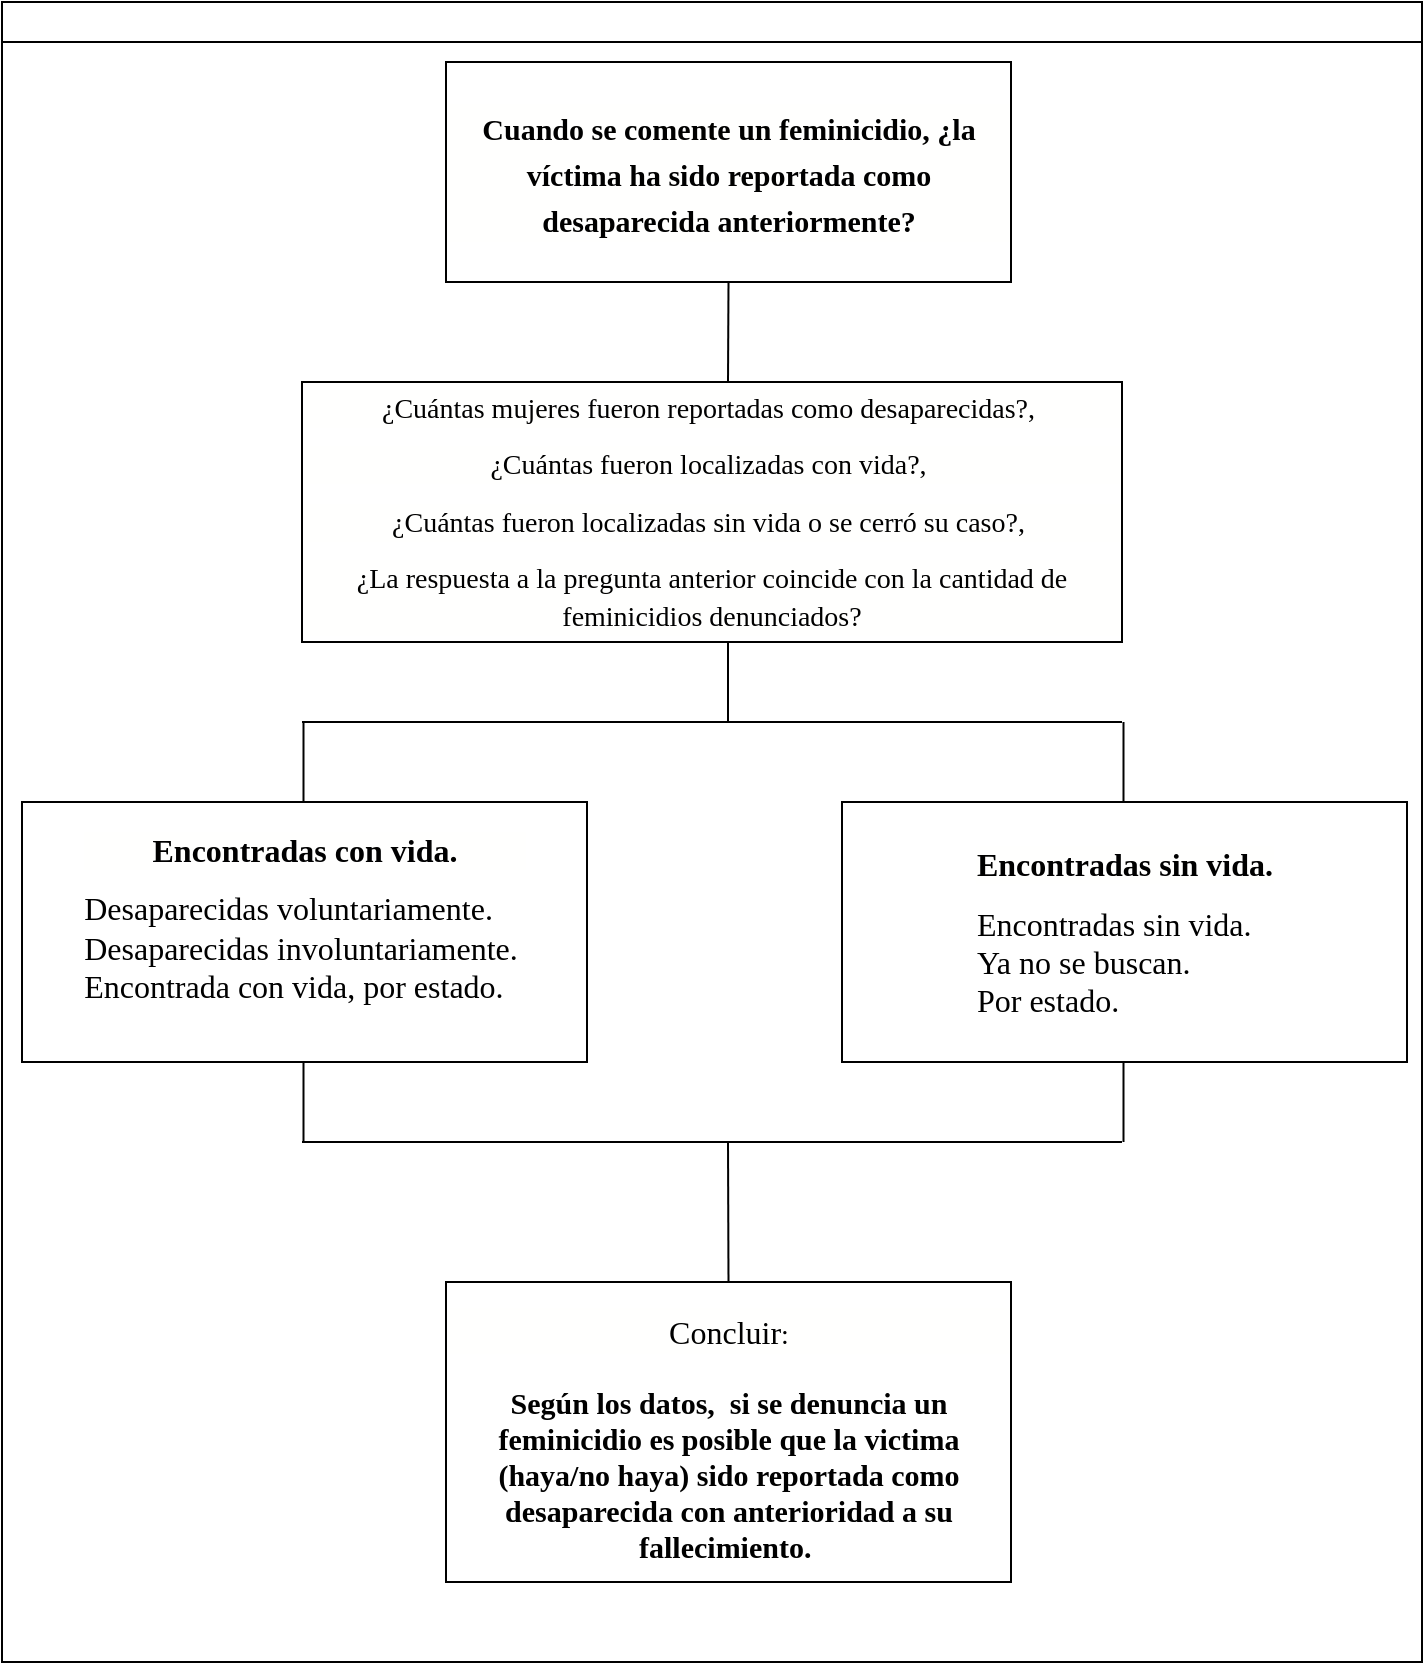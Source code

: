 <mxfile version="20.5.1" type="github">
  <diagram id="prtHgNgQTEPvFCAcTncT" name="Page-1">
    <mxGraphModel dx="868" dy="482" grid="1" gridSize="10" guides="1" tooltips="1" connect="1" arrows="1" fold="1" page="1" pageScale="1" pageWidth="827" pageHeight="1169" math="0" shadow="0">
      <root>
        <mxCell id="0" />
        <mxCell id="1" parent="0" />
        <mxCell id="dNxyNK7c78bLwvsdeMH5-11" value="" style="swimlane;html=1;startSize=20;horizontal=1;containerType=tree;glass=0;" parent="1" vertex="1">
          <mxGeometry x="50" y="120" width="710" height="830" as="geometry" />
        </mxCell>
        <mxCell id="70ofpb50SstE-vDiVIDm-1" value="&lt;p style=&quot;line-height: 1;&quot;&gt;&lt;/p&gt;&lt;h1 style=&quot;background-color: rgb(255, 255, 254); line-height: 19px;&quot;&gt;&lt;b style=&quot;&quot;&gt;&lt;font style=&quot;font-size: 15px;&quot; face=&quot;Times New Roman&quot;&gt;Cuando se comente un feminicidio, ¿la víctima ha sido reportada como desaparecida anteriormente?&lt;/font&gt;&lt;/b&gt;&lt;/h1&gt;&lt;p&gt;&lt;/p&gt;" style="rounded=0;whiteSpace=wrap;html=1;align=center;" parent="dNxyNK7c78bLwvsdeMH5-11" vertex="1">
          <mxGeometry x="222" y="30" width="282.5" height="110" as="geometry" />
        </mxCell>
        <mxCell id="70ofpb50SstE-vDiVIDm-2" value="&lt;p style=&quot;line-height: 1;&quot;&gt;&lt;/p&gt;&lt;h1 style=&quot;background-color: rgb(255, 255, 254); line-height: 19px; font-size: 14px;&quot;&gt;&lt;font style=&quot;font-weight: normal; font-size: 14px;&quot; face=&quot;Times New Roman&quot;&gt;¿Cuántas mujeres fueron reportadas como desaparecidas?,&amp;nbsp;&lt;/font&gt;&lt;/h1&gt;&lt;h1 style=&quot;background-color: rgb(255, 255, 254); line-height: 19px; font-size: 14px;&quot;&gt;&lt;font style=&quot;font-weight: normal; font-size: 14px;&quot; face=&quot;Times New Roman&quot;&gt;¿Cuántas fueron localizadas con vida?,&amp;nbsp;&lt;/font&gt;&lt;/h1&gt;&lt;h1 style=&quot;background-color: rgb(255, 255, 254); line-height: 19px; font-size: 14px;&quot;&gt;&lt;font style=&quot;font-weight: normal; font-size: 14px;&quot; face=&quot;Times New Roman&quot;&gt;¿Cuántas fueron localizadas sin vida o se cerró su caso?,&amp;nbsp;&lt;/font&gt;&lt;/h1&gt;&lt;h1 style=&quot;background-color: rgb(255, 255, 254); line-height: 19px; font-size: 14px;&quot;&gt;&lt;font style=&quot;font-weight: normal; font-size: 14px;&quot; face=&quot;Times New Roman&quot;&gt;¿La respuesta a la pregunta anterior coincide con la cantidad de feminicidios denunciados?&lt;/font&gt;&lt;/h1&gt;&lt;p&gt;&lt;/p&gt;" style="rounded=0;whiteSpace=wrap;html=1;align=center;" parent="dNxyNK7c78bLwvsdeMH5-11" vertex="1">
          <mxGeometry x="150" y="190" width="410" height="130" as="geometry" />
        </mxCell>
        <mxCell id="70ofpb50SstE-vDiVIDm-3" value="&lt;p style=&quot;line-height: 1;&quot;&gt;&lt;/p&gt;&lt;h1 style=&quot;background-color: rgb(255, 255, 254); line-height: 19px; font-size: 16px;&quot;&gt;&lt;font style=&quot;font-size: 16px;&quot; face=&quot;Times New Roman&quot;&gt;Encontradas con vida.&lt;/font&gt;&lt;/h1&gt;&lt;div style=&quot;text-align: left; font-size: 16px;&quot;&gt;&lt;font style=&quot;font-size: 16px;&quot;&gt;&lt;span style=&quot;font-family: &amp;quot;Times New Roman&amp;quot;; background-color: initial;&quot;&gt;Desaparecidas voluntariamente.&lt;/span&gt;&lt;br&gt;&lt;/font&gt;&lt;/div&gt;&lt;div style=&quot;text-align: left; font-size: 16px;&quot;&gt;&lt;font style=&quot;font-weight: normal; font-size: 16px;&quot; face=&quot;Times New Roman&quot;&gt;Desaparecidas involuntariamente.&amp;nbsp;&lt;/font&gt;&lt;/div&gt;&lt;div style=&quot;text-align: left; font-size: 16px;&quot;&gt;&lt;font style=&quot;font-weight: normal; font-size: 16px;&quot; face=&quot;Times New Roman&quot;&gt;Encontrada con vida, por estado.&lt;/font&gt;&lt;/div&gt;&lt;div style=&quot;text-align: left;&quot;&gt;&lt;font style=&quot;font-weight: normal;&quot; face=&quot;Times New Roman&quot;&gt;&lt;br&gt;&lt;/font&gt;&lt;/div&gt;&lt;p&gt;&lt;/p&gt;" style="rounded=0;whiteSpace=wrap;html=1;align=center;" parent="dNxyNK7c78bLwvsdeMH5-11" vertex="1">
          <mxGeometry x="10" y="400" width="282.5" height="130" as="geometry" />
        </mxCell>
        <mxCell id="70ofpb50SstE-vDiVIDm-4" value="&lt;p style=&quot;line-height: 1;&quot;&gt;&lt;/p&gt;&lt;h1 style=&quot;background-color: rgb(255, 255, 254); line-height: 19px; font-size: 16px;&quot;&gt;&lt;font style=&quot;font-size: 16px;&quot; face=&quot;Times New Roman&quot;&gt;Encontradas sin vida.&lt;/font&gt;&lt;/h1&gt;&lt;div style=&quot;text-align: left; font-size: 16px;&quot;&gt;&lt;font style=&quot;font-weight: normal; font-size: 16px;&quot; face=&quot;Times New Roman&quot;&gt;Encontradas sin vida.&lt;/font&gt;&lt;/div&gt;&lt;div style=&quot;text-align: left; font-size: 16px;&quot;&gt;&lt;font style=&quot;font-size: 16px;&quot;&gt;&lt;span style=&quot;font-family: &amp;quot;Times New Roman&amp;quot;; background-color: initial;&quot;&gt;Ya no se buscan.&lt;/span&gt;&lt;span style=&quot;background-color: initial; font-family: &amp;quot;Times New Roman&amp;quot;;&quot;&gt;&amp;nbsp;&lt;/span&gt;&lt;/font&gt;&lt;/div&gt;&lt;div style=&quot;text-align: left; font-size: 16px;&quot;&gt;&lt;span style=&quot;font-family: &amp;quot;Times New Roman&amp;quot;;&quot;&gt;&lt;font style=&quot;font-size: 16px;&quot;&gt;Por estado.&lt;/font&gt;&lt;/span&gt;&lt;span style=&quot;font-size: 13px; background-color: initial; font-family: &amp;quot;Times New Roman&amp;quot;;&quot;&gt;&lt;br&gt;&lt;/span&gt;&lt;/div&gt;&lt;p&gt;&lt;/p&gt;" style="rounded=0;whiteSpace=wrap;html=1;align=center;" parent="dNxyNK7c78bLwvsdeMH5-11" vertex="1">
          <mxGeometry x="420" y="400" width="282.5" height="130" as="geometry" />
        </mxCell>
        <mxCell id="70ofpb50SstE-vDiVIDm-5" value="&lt;p style=&quot;line-height: 1;&quot;&gt;&lt;/p&gt;&lt;h1 style=&quot;background-color: rgb(255, 255, 254); line-height: 19px;&quot;&gt;&lt;font style=&quot;font-weight: normal;&quot; face=&quot;Times New Roman&quot;&gt;&lt;font style=&quot;font-size: 16px;&quot;&gt;Concluir&lt;/font&gt;&lt;span style=&quot;font-size: 14px;&quot;&gt;:&lt;/span&gt;&lt;/font&gt;&lt;/h1&gt;&lt;div&gt;&lt;b style=&quot;font-family: &amp;quot;Times New Roman&amp;quot;; font-size: 15px;&quot;&gt;Según los datos,&amp;nbsp; si se denuncia un feminicidio es posible que la victima (haya/no haya) sido reportada como desaparecida con anterioridad a su fallecimiento.&amp;nbsp;&lt;/b&gt;&lt;br&gt;&lt;/div&gt;&lt;p&gt;&lt;/p&gt;" style="rounded=0;whiteSpace=wrap;html=1;align=center;" parent="dNxyNK7c78bLwvsdeMH5-11" vertex="1">
          <mxGeometry x="222" y="640" width="282.5" height="150" as="geometry" />
        </mxCell>
        <mxCell id="70ofpb50SstE-vDiVIDm-7" value="" style="endArrow=none;html=1;rounded=0;fontFamily=Times New Roman;fontSize=14;" parent="dNxyNK7c78bLwvsdeMH5-11" edge="1">
          <mxGeometry width="50" height="50" relative="1" as="geometry">
            <mxPoint x="363" y="360" as="sourcePoint" />
            <mxPoint x="363" y="320" as="targetPoint" />
          </mxGeometry>
        </mxCell>
        <mxCell id="70ofpb50SstE-vDiVIDm-8" value="" style="endArrow=none;html=1;rounded=0;fontFamily=Times New Roman;fontSize=14;" parent="dNxyNK7c78bLwvsdeMH5-11" edge="1">
          <mxGeometry width="50" height="50" relative="1" as="geometry">
            <mxPoint x="364" y="360" as="sourcePoint" />
            <mxPoint x="560" y="360" as="targetPoint" />
          </mxGeometry>
        </mxCell>
        <mxCell id="70ofpb50SstE-vDiVIDm-9" value="" style="endArrow=none;html=1;rounded=0;fontFamily=Times New Roman;fontSize=14;" parent="dNxyNK7c78bLwvsdeMH5-11" edge="1">
          <mxGeometry width="50" height="50" relative="1" as="geometry">
            <mxPoint x="150" y="360" as="sourcePoint" />
            <mxPoint x="364" y="360" as="targetPoint" />
          </mxGeometry>
        </mxCell>
        <mxCell id="70ofpb50SstE-vDiVIDm-10" value="" style="endArrow=none;html=1;rounded=0;fontFamily=Times New Roman;fontSize=14;" parent="dNxyNK7c78bLwvsdeMH5-11" edge="1">
          <mxGeometry width="50" height="50" relative="1" as="geometry">
            <mxPoint x="560.75" y="400" as="sourcePoint" />
            <mxPoint x="560.75" y="360" as="targetPoint" />
          </mxGeometry>
        </mxCell>
        <mxCell id="70ofpb50SstE-vDiVIDm-12" value="" style="endArrow=none;html=1;rounded=0;fontFamily=Times New Roman;fontSize=14;" parent="dNxyNK7c78bLwvsdeMH5-11" edge="1">
          <mxGeometry width="50" height="50" relative="1" as="geometry">
            <mxPoint x="150.75" y="400" as="sourcePoint" />
            <mxPoint x="150.75" y="360" as="targetPoint" />
          </mxGeometry>
        </mxCell>
        <mxCell id="70ofpb50SstE-vDiVIDm-13" value="" style="endArrow=none;html=1;rounded=0;fontFamily=Times New Roman;fontSize=14;" parent="dNxyNK7c78bLwvsdeMH5-11" edge="1">
          <mxGeometry width="50" height="50" relative="1" as="geometry">
            <mxPoint x="150.75" y="570" as="sourcePoint" />
            <mxPoint x="150.75" y="530" as="targetPoint" />
          </mxGeometry>
        </mxCell>
        <mxCell id="70ofpb50SstE-vDiVIDm-14" value="" style="endArrow=none;html=1;rounded=0;fontFamily=Times New Roman;fontSize=14;" parent="dNxyNK7c78bLwvsdeMH5-11" edge="1">
          <mxGeometry width="50" height="50" relative="1" as="geometry">
            <mxPoint x="560.75" y="570" as="sourcePoint" />
            <mxPoint x="560.75" y="530" as="targetPoint" />
          </mxGeometry>
        </mxCell>
        <mxCell id="70ofpb50SstE-vDiVIDm-15" value="" style="endArrow=none;html=1;rounded=0;fontFamily=Times New Roman;fontSize=14;" parent="dNxyNK7c78bLwvsdeMH5-11" edge="1">
          <mxGeometry width="50" height="50" relative="1" as="geometry">
            <mxPoint x="150" y="570" as="sourcePoint" />
            <mxPoint x="560" y="570" as="targetPoint" />
          </mxGeometry>
        </mxCell>
        <mxCell id="70ofpb50SstE-vDiVIDm-16" value="" style="endArrow=none;html=1;rounded=0;fontFamily=Times New Roman;fontSize=14;exitX=0.5;exitY=0;exitDx=0;exitDy=0;" parent="dNxyNK7c78bLwvsdeMH5-11" source="70ofpb50SstE-vDiVIDm-5" edge="1">
          <mxGeometry width="50" height="50" relative="1" as="geometry">
            <mxPoint x="363" y="610" as="sourcePoint" />
            <mxPoint x="363" y="570" as="targetPoint" />
          </mxGeometry>
        </mxCell>
        <mxCell id="70ofpb50SstE-vDiVIDm-17" value="" style="endArrow=none;html=1;rounded=0;fontFamily=Times New Roman;fontSize=14;entryX=0.5;entryY=1;entryDx=0;entryDy=0;" parent="dNxyNK7c78bLwvsdeMH5-11" target="70ofpb50SstE-vDiVIDm-1" edge="1">
          <mxGeometry width="50" height="50" relative="1" as="geometry">
            <mxPoint x="363" y="190" as="sourcePoint" />
            <mxPoint x="363" y="150" as="targetPoint" />
          </mxGeometry>
        </mxCell>
      </root>
    </mxGraphModel>
  </diagram>
</mxfile>
